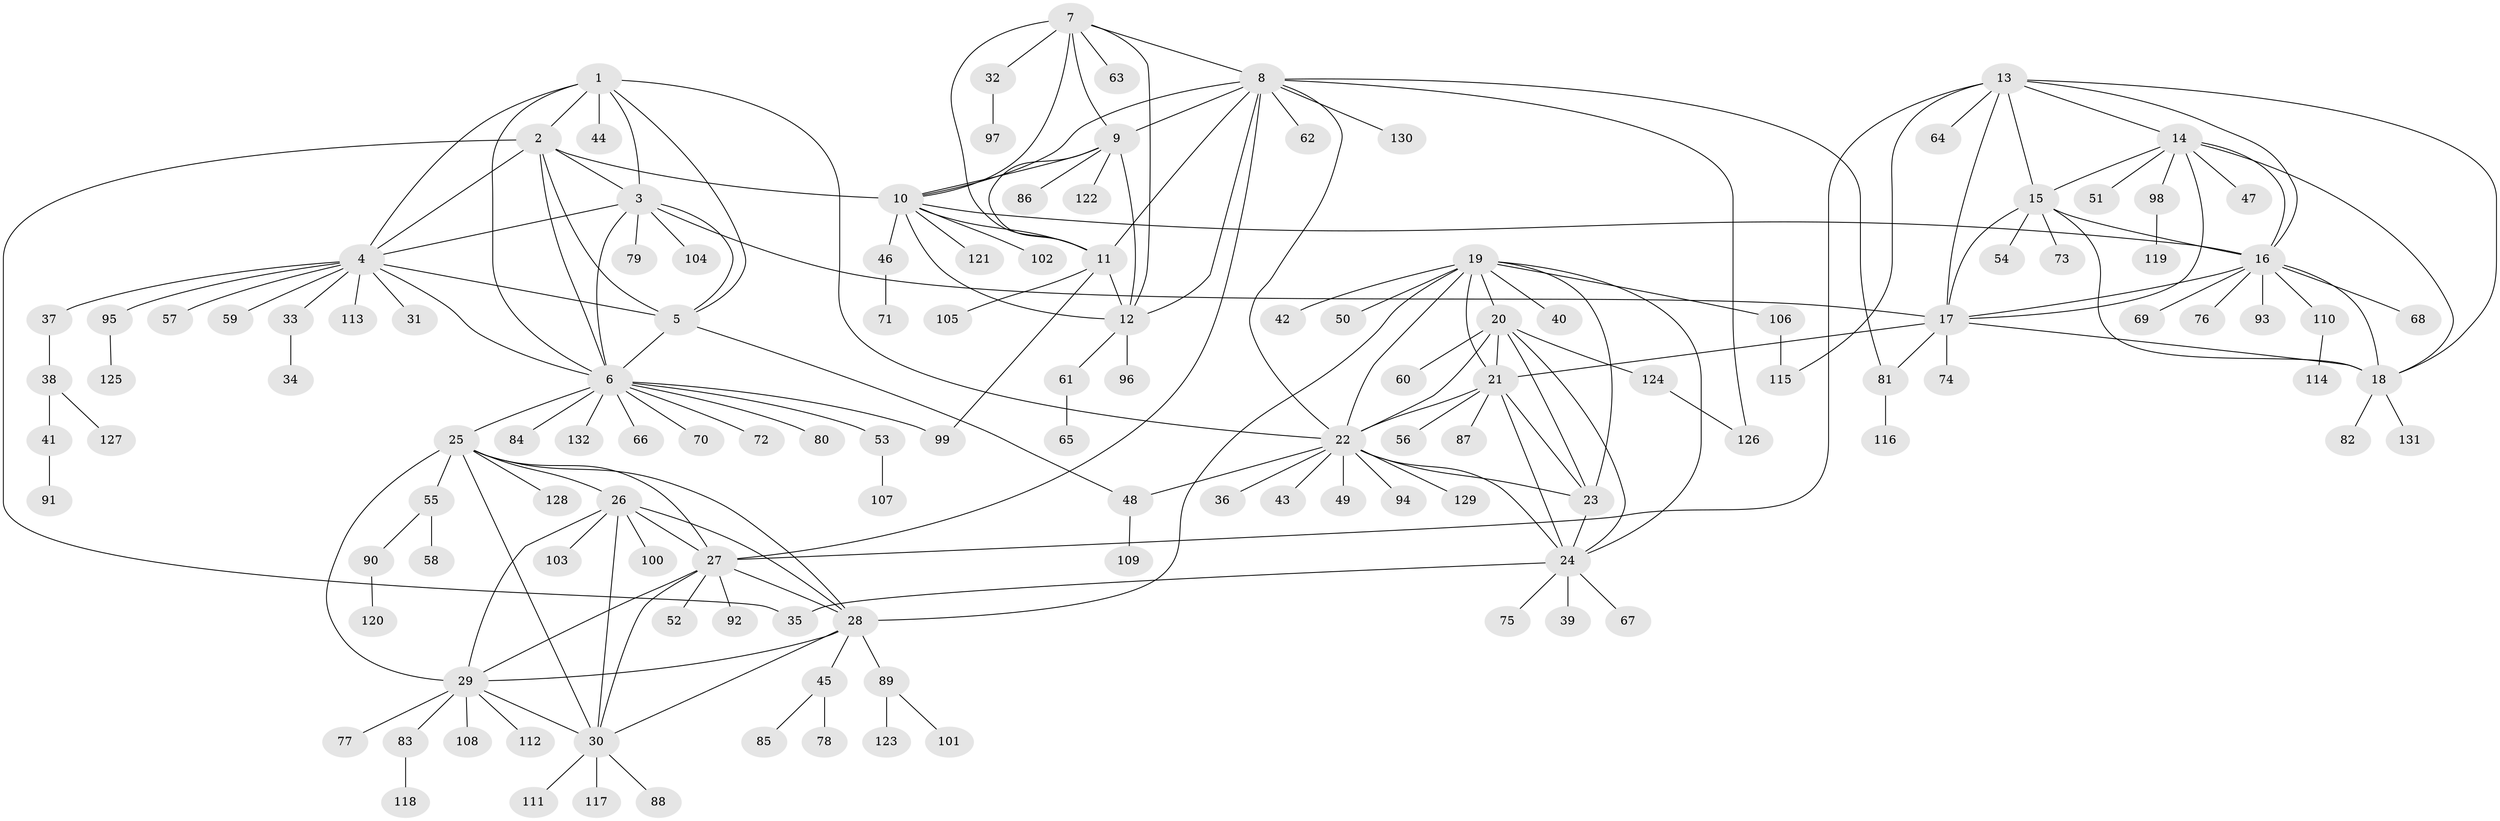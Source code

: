 // coarse degree distribution, {1: 0.65, 10: 0.025, 3: 0.025, 4: 0.025, 6: 0.05, 7: 0.05, 2: 0.075, 8: 0.075, 5: 0.025}
// Generated by graph-tools (version 1.1) at 2025/37/03/04/25 23:37:41]
// undirected, 132 vertices, 193 edges
graph export_dot {
  node [color=gray90,style=filled];
  1;
  2;
  3;
  4;
  5;
  6;
  7;
  8;
  9;
  10;
  11;
  12;
  13;
  14;
  15;
  16;
  17;
  18;
  19;
  20;
  21;
  22;
  23;
  24;
  25;
  26;
  27;
  28;
  29;
  30;
  31;
  32;
  33;
  34;
  35;
  36;
  37;
  38;
  39;
  40;
  41;
  42;
  43;
  44;
  45;
  46;
  47;
  48;
  49;
  50;
  51;
  52;
  53;
  54;
  55;
  56;
  57;
  58;
  59;
  60;
  61;
  62;
  63;
  64;
  65;
  66;
  67;
  68;
  69;
  70;
  71;
  72;
  73;
  74;
  75;
  76;
  77;
  78;
  79;
  80;
  81;
  82;
  83;
  84;
  85;
  86;
  87;
  88;
  89;
  90;
  91;
  92;
  93;
  94;
  95;
  96;
  97;
  98;
  99;
  100;
  101;
  102;
  103;
  104;
  105;
  106;
  107;
  108;
  109;
  110;
  111;
  112;
  113;
  114;
  115;
  116;
  117;
  118;
  119;
  120;
  121;
  122;
  123;
  124;
  125;
  126;
  127;
  128;
  129;
  130;
  131;
  132;
  1 -- 2;
  1 -- 3;
  1 -- 4;
  1 -- 5;
  1 -- 6;
  1 -- 22;
  1 -- 44;
  2 -- 3;
  2 -- 4;
  2 -- 5;
  2 -- 6;
  2 -- 10;
  2 -- 35;
  3 -- 4;
  3 -- 5;
  3 -- 6;
  3 -- 17;
  3 -- 79;
  3 -- 104;
  4 -- 5;
  4 -- 6;
  4 -- 31;
  4 -- 33;
  4 -- 37;
  4 -- 57;
  4 -- 59;
  4 -- 95;
  4 -- 113;
  5 -- 6;
  5 -- 48;
  6 -- 25;
  6 -- 53;
  6 -- 66;
  6 -- 70;
  6 -- 72;
  6 -- 80;
  6 -- 84;
  6 -- 99;
  6 -- 132;
  7 -- 8;
  7 -- 9;
  7 -- 10;
  7 -- 11;
  7 -- 12;
  7 -- 32;
  7 -- 63;
  8 -- 9;
  8 -- 10;
  8 -- 11;
  8 -- 12;
  8 -- 22;
  8 -- 27;
  8 -- 62;
  8 -- 81;
  8 -- 126;
  8 -- 130;
  9 -- 10;
  9 -- 11;
  9 -- 12;
  9 -- 86;
  9 -- 122;
  10 -- 11;
  10 -- 12;
  10 -- 16;
  10 -- 46;
  10 -- 102;
  10 -- 121;
  11 -- 12;
  11 -- 99;
  11 -- 105;
  12 -- 61;
  12 -- 96;
  13 -- 14;
  13 -- 15;
  13 -- 16;
  13 -- 17;
  13 -- 18;
  13 -- 27;
  13 -- 64;
  13 -- 115;
  14 -- 15;
  14 -- 16;
  14 -- 17;
  14 -- 18;
  14 -- 47;
  14 -- 51;
  14 -- 98;
  15 -- 16;
  15 -- 17;
  15 -- 18;
  15 -- 54;
  15 -- 73;
  16 -- 17;
  16 -- 18;
  16 -- 68;
  16 -- 69;
  16 -- 76;
  16 -- 93;
  16 -- 110;
  17 -- 18;
  17 -- 21;
  17 -- 74;
  17 -- 81;
  18 -- 82;
  18 -- 131;
  19 -- 20;
  19 -- 21;
  19 -- 22;
  19 -- 23;
  19 -- 24;
  19 -- 28;
  19 -- 40;
  19 -- 42;
  19 -- 50;
  19 -- 106;
  20 -- 21;
  20 -- 22;
  20 -- 23;
  20 -- 24;
  20 -- 60;
  20 -- 124;
  21 -- 22;
  21 -- 23;
  21 -- 24;
  21 -- 56;
  21 -- 87;
  22 -- 23;
  22 -- 24;
  22 -- 36;
  22 -- 43;
  22 -- 48;
  22 -- 49;
  22 -- 94;
  22 -- 129;
  23 -- 24;
  24 -- 35;
  24 -- 39;
  24 -- 67;
  24 -- 75;
  25 -- 26;
  25 -- 27;
  25 -- 28;
  25 -- 29;
  25 -- 30;
  25 -- 55;
  25 -- 128;
  26 -- 27;
  26 -- 28;
  26 -- 29;
  26 -- 30;
  26 -- 100;
  26 -- 103;
  27 -- 28;
  27 -- 29;
  27 -- 30;
  27 -- 52;
  27 -- 92;
  28 -- 29;
  28 -- 30;
  28 -- 45;
  28 -- 89;
  29 -- 30;
  29 -- 77;
  29 -- 83;
  29 -- 108;
  29 -- 112;
  30 -- 88;
  30 -- 111;
  30 -- 117;
  32 -- 97;
  33 -- 34;
  37 -- 38;
  38 -- 41;
  38 -- 127;
  41 -- 91;
  45 -- 78;
  45 -- 85;
  46 -- 71;
  48 -- 109;
  53 -- 107;
  55 -- 58;
  55 -- 90;
  61 -- 65;
  81 -- 116;
  83 -- 118;
  89 -- 101;
  89 -- 123;
  90 -- 120;
  95 -- 125;
  98 -- 119;
  106 -- 115;
  110 -- 114;
  124 -- 126;
}
